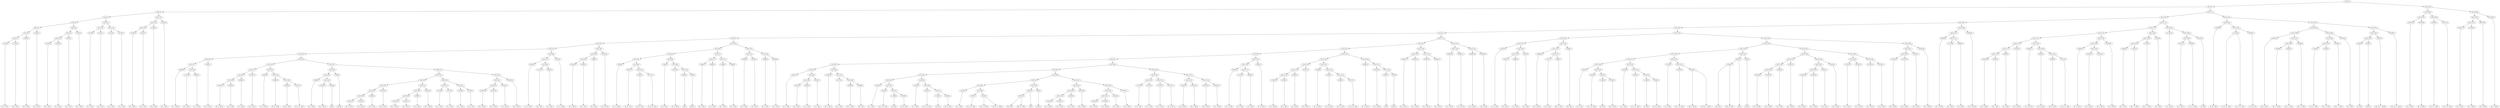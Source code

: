 digraph sample{
"L3182(0)"->"[D  G  B](0)"
"L3182(1)"->"[D  G  B](1)"
"L5411(7)"->"L3182(0)"
"L5411(7)"->"L3182(1)"
"L2859(0)"->"[D  E  B](0)"
"L5411(6)"->"L5411(7)"
"L5411(6)"->"L2859(0)"
"L3182(2)"->"[D  G  B](2)"
"L5411(5)"->"L5411(6)"
"L5411(5)"->"L3182(2)"
"L3182(3)"->"[D  G  B](3)"
"L3182(4)"->"[D  G  B](4)"
"L5411(10)"->"L3182(3)"
"L5411(10)"->"L3182(4)"
"L2859(1)"->"[D  E  B](1)"
"L5411(9)"->"L5411(10)"
"L5411(9)"->"L2859(1)"
"L3182(5)"->"[D  G  B](5)"
"L5411(8)"->"L5411(9)"
"L5411(8)"->"L3182(5)"
"L5411(4)"->"L5411(5)"
"L5411(4)"->"L5411(8)"
"L2279(0)"->"[C  E  G](0)"
"L2279(1)"->"[C  E  G](1)"
"L5411(12)"->"L2279(0)"
"L5411(12)"->"L2279(1)"
"L2279(2)"->"[C  E  G](2)"
"L2279(3)"->"[C  E  G](3)"
"L5411(13)"->"L2279(2)"
"L5411(13)"->"L2279(3)"
"L5411(11)"->"L5411(12)"
"L5411(11)"->"L5411(13)"
"L5411(3)"->"L5411(4)"
"L5411(3)"->"L5411(11)"
"L3182(6)"->"[D  G  B](6)"
"L3182(7)"->"[D  G  B](7)"
"L5411(16)"->"L3182(6)"
"L5411(16)"->"L3182(7)"
"L3182(8)"->"[D  G  B](8)"
"L5411(15)"->"L5411(16)"
"L5411(15)"->"L3182(8)"
"L3182(9)"->"[D  G  B](9)"
"L5411(14)"->"L5411(15)"
"L5411(14)"->"L3182(9)"
"L5411(2)"->"L5411(3)"
"L5411(2)"->"L5411(14)"
"L4394(0)"->"[C  D  Fis](0)"
"L-1479(0)"->"[D  A  B](0)"
"L4888(0)"->"[C  A  B](0)"
"L5411(28)"->"L-1479(0)"
"L5411(28)"->"L4888(0)"
"L5411(27)"->"L4394(0)"
"L5411(27)"->"L5411(28)"
"L4394(1)"->"[C  D  Fis](1)"
"L5411(26)"->"L5411(27)"
"L5411(26)"->"L4394(1)"
"L3182(10)"->"[D  G  B](10)"
"L3562(0)"->"[D  G  A](0)"
"L5411(33)"->"L3182(10)"
"L5411(33)"->"L3562(0)"
"L4089(0)"->"[G  A  B](0)"
"L5411(32)"->"L5411(33)"
"L5411(32)"->"L4089(0)"
"L3182(11)"->"[D  G  B](11)"
"L5411(31)"->"L5411(32)"
"L5411(31)"->"L3182(11)"
"L4394(2)"->"[C  D  Fis](2)"
"L4683(0)"->"[D  Fis  G](0)"
"L4009(0)"->"[D  Fis  A](0)"
"L3217(0)"->"[C  D  Fis  A](0)"
"L5411(36)"->"L4009(0)"
"L5411(36)"->"L3217(0)"
"L5411(35)"->"L4683(0)"
"L5411(35)"->"L5411(36)"
"L5411(34)"->"L4394(2)"
"L5411(34)"->"L5411(35)"
"L5411(30)"->"L5411(31)"
"L5411(30)"->"L5411(34)"
"L2960(0)"->"[E  G  B](0)"
"L3182(12)"->"[D  G  B](12)"
"L2884(0)"->"[G](0)"
"L5411(40)"->"L3182(12)"
"L5411(40)"->"L2884(0)"
"L5411(39)"->"L2960(0)"
"L5411(39)"->"L5411(40)"
"L826(0)"->"[rest](0)"
"L5411(38)"->"L5411(39)"
"L5411(38)"->"L826(0)"
"L3182(13)"->"[D  G  B](13)"
"L3182(14)"->"[D  G  B](14)"
"L5411(46)"->"L3182(13)"
"L5411(46)"->"L3182(14)"
"L2859(2)"->"[D  E  B](2)"
"L5411(45)"->"L5411(46)"
"L5411(45)"->"L2859(2)"
"L3182(15)"->"[D  G  B](15)"
"L5411(44)"->"L5411(45)"
"L5411(44)"->"L3182(15)"
"L3182(16)"->"[D  G  B](16)"
"L3182(17)"->"[D  G  B](17)"
"L5411(49)"->"L3182(16)"
"L5411(49)"->"L3182(17)"
"L2859(3)"->"[D  E  B](3)"
"L5411(48)"->"L5411(49)"
"L5411(48)"->"L2859(3)"
"L3182(18)"->"[D  G  B](18)"
"L5411(47)"->"L5411(48)"
"L5411(47)"->"L3182(18)"
"L5411(43)"->"L5411(44)"
"L5411(43)"->"L5411(47)"
"L2279(4)"->"[C  E  G](4)"
"L2279(5)"->"[C  E  G](5)"
"L5411(51)"->"L2279(4)"
"L5411(51)"->"L2279(5)"
"L2279(6)"->"[C  E  G](6)"
"L2279(7)"->"[C  E  G](7)"
"L5411(52)"->"L2279(6)"
"L5411(52)"->"L2279(7)"
"L5411(50)"->"L5411(51)"
"L5411(50)"->"L5411(52)"
"L5411(42)"->"L5411(43)"
"L5411(42)"->"L5411(50)"
"L3182(19)"->"[D  G  B](19)"
"L3182(20)"->"[D  G  B](20)"
"L5411(55)"->"L3182(19)"
"L5411(55)"->"L3182(20)"
"L3182(21)"->"[D  G  B](21)"
"L5411(54)"->"L5411(55)"
"L5411(54)"->"L3182(21)"
"L3182(22)"->"[D  G  B](22)"
"L5411(53)"->"L5411(54)"
"L5411(53)"->"L3182(22)"
"L5411(41)"->"L5411(42)"
"L5411(41)"->"L5411(53)"
"L5411(37)"->"L5411(38)"
"L5411(37)"->"L5411(41)"
"L5411(29)"->"L5411(30)"
"L5411(29)"->"L5411(37)"
"L5411(25)"->"L5411(26)"
"L5411(25)"->"L5411(29)"
"L4394(3)"->"[C  D  Fis](3)"
"L-1479(1)"->"[D  A  B](1)"
"L4888(1)"->"[C  A  B](1)"
"L5411(58)"->"L-1479(1)"
"L5411(58)"->"L4888(1)"
"L5411(57)"->"L4394(3)"
"L5411(57)"->"L5411(58)"
"L4394(4)"->"[C  D  Fis](4)"
"L5411(56)"->"L5411(57)"
"L5411(56)"->"L4394(4)"
"L5411(24)"->"L5411(25)"
"L5411(24)"->"L5411(56)"
"L3182(23)"->"[D  G  B](23)"
"L3562(1)"->"[D  G  A](1)"
"L5411(61)"->"L3182(23)"
"L5411(61)"->"L3562(1)"
"L4089(1)"->"[G  A  B](1)"
"L5411(60)"->"L5411(61)"
"L5411(60)"->"L4089(1)"
"L3182(24)"->"[D  G  B](24)"
"L5411(59)"->"L5411(60)"
"L5411(59)"->"L3182(24)"
"L5411(23)"->"L5411(24)"
"L5411(23)"->"L5411(59)"
"L4394(5)"->"[C  D  Fis](5)"
"L4683(1)"->"[D  Fis  G](1)"
"L4009(1)"->"[D  Fis  A](1)"
"L3217(1)"->"[C  D  Fis  A](1)"
"L5411(67)"->"L4009(1)"
"L5411(67)"->"L3217(1)"
"L5411(66)"->"L4683(1)"
"L5411(66)"->"L5411(67)"
"L5411(65)"->"L4394(5)"
"L5411(65)"->"L5411(66)"
"L2960(1)"->"[E  G  B](1)"
"L3182(25)"->"[D  G  B](25)"
"L2884(1)"->"[G](1)"
"L826(1)"->"[rest](1)"
"L5411(70)"->"L2884(1)"
"L5411(70)"->"L826(1)"
"L5411(69)"->"L3182(25)"
"L5411(69)"->"L5411(70)"
"L5411(68)"->"L2960(1)"
"L5411(68)"->"L5411(69)"
"L5411(64)"->"L5411(65)"
"L5411(64)"->"L5411(68)"
"L2960(2)"->"[E  G  B](2)"
"L2960(3)"->"[E  G  B](3)"
"L5411(72)"->"L2960(2)"
"L5411(72)"->"L2960(3)"
"L2960(4)"->"[E  G  B](4)"
"L2960(5)"->"[E  G  B](5)"
"L5411(73)"->"L2960(4)"
"L5411(73)"->"L2960(5)"
"L5411(71)"->"L5411(72)"
"L5411(71)"->"L5411(73)"
"L5411(63)"->"L5411(64)"
"L5411(63)"->"L5411(71)"
"L2960(6)"->"[E  G  B](6)"
"L2960(7)"->"[E  G  B](7)"
"L5411(75)"->"L2960(6)"
"L5411(75)"->"L2960(7)"
"L2960(8)"->"[E  G  B](8)"
"L2960(9)"->"[E  G  B](9)"
"L5411(76)"->"L2960(8)"
"L5411(76)"->"L2960(9)"
"L5411(74)"->"L5411(75)"
"L5411(74)"->"L5411(76)"
"L5411(62)"->"L5411(63)"
"L5411(62)"->"L5411(74)"
"L5411(22)"->"L5411(23)"
"L5411(22)"->"L5411(62)"
"L1619(0)"->"[C  E  A](0)"
"L4910(0)"->"[E  A  B](0)"
"L4888(2)"->"[C  A  B](2)"
"L5411(85)"->"L4910(0)"
"L5411(85)"->"L4888(2)"
"L1619(1)"->"[C  E  A](1)"
"L5411(84)"->"L5411(85)"
"L5411(84)"->"L1619(1)"
"L5411(83)"->"L1619(0)"
"L5411(83)"->"L5411(84)"
"L2960(10)"->"[E  G  B](10)"
"L2277(0)"->"[E  G  A](0)"
"L4586(0)"->"[Fis  G  B](0)"
"L4099(0)"->"[Dis  E](0)"
"L5411(88)"->"L4586(0)"
"L5411(88)"->"L4099(0)"
"L5411(87)"->"L2277(0)"
"L5411(87)"->"L5411(88)"
"L5411(86)"->"L2960(10)"
"L5411(86)"->"L5411(87)"
"L5411(82)"->"L5411(83)"
"L5411(82)"->"L5411(86)"
"L1619(2)"->"[C  E  A](2)"
"L5353(0)"->"[C  E  Fis  A](0)"
"L-1499(0)"->"[E  B](0)"
"L5208(0)"->"[E  Fis  B](0)"
"L5347(0)"->"L-1499(0)"
"L5347(0)"->"L5208(0)"
"L5411(93)"->"L5353(0)"
"L5411(93)"->"L5347(0)"
"L5411(92)"->"L1619(2)"
"L5411(92)"->"L5411(93)"
"L1619(3)"->"[C  E  A](3)"
"L5353(1)"->"[C  E  Fis  A](1)"
"L-1499(1)"->"[E  B](1)"
"L5208(1)"->"[E  Fis  B](1)"
"L5347(1)"->"L-1499(1)"
"L5347(1)"->"L5208(1)"
"L5411(95)"->"L5353(1)"
"L5411(95)"->"L5347(1)"
"L5411(94)"->"L1619(3)"
"L5411(94)"->"L5411(95)"
"L5411(91)"->"L5411(92)"
"L5411(91)"->"L5411(94)"
"L1619(4)"->"[C  E  A](4)"
"L5353(2)"->"[C  E  Fis  A](2)"
"L5168(0)"->"[Cis  E  Ais](0)"
"L5168(0)"->"[E  Fis  G  Ais](0)"
"L5411(99)"->"L5353(2)"
"L5411(99)"->"L5168(0)"
"L5411(98)"->"L1619(4)"
"L5411(98)"->"L5411(99)"
"L5344(0)"->"[Dis  B](0)"
"L5344(0)"->"[Dis  Fis  B](0)"
"L5381(0)"->"L5344(0)"
"L5381(0)"->"[B](0)"
"L826(2)"->"[rest](2)"
"L5411(100)"->"L5381(0)"
"L5411(100)"->"L826(2)"
"L5411(97)"->"L5411(98)"
"L5411(97)"->"L5411(100)"
"L3182(26)"->"[D  G  B](26)"
"L3182(27)"->"[D  G  B](27)"
"L5411(104)"->"L3182(26)"
"L5411(104)"->"L3182(27)"
"L2859(4)"->"[D  E  B](4)"
"L5411(103)"->"L5411(104)"
"L5411(103)"->"L2859(4)"
"L3182(28)"->"[D  G  B](28)"
"L5411(102)"->"L5411(103)"
"L5411(102)"->"L3182(28)"
"L3182(29)"->"[D  G  B](29)"
"L3182(30)"->"[D  G  B](30)"
"L5411(107)"->"L3182(29)"
"L5411(107)"->"L3182(30)"
"L2859(5)"->"[D  E  B](5)"
"L5411(106)"->"L5411(107)"
"L5411(106)"->"L2859(5)"
"L3182(31)"->"[D  G  B](31)"
"L5411(105)"->"L5411(106)"
"L5411(105)"->"L3182(31)"
"L5411(101)"->"L5411(102)"
"L5411(101)"->"L5411(105)"
"L5411(96)"->"L5411(97)"
"L5411(96)"->"L5411(101)"
"L5411(90)"->"L5411(91)"
"L5411(90)"->"L5411(96)"
"L2279(8)"->"[C  E  G](8)"
"L2279(9)"->"[C  E  G](9)"
"L5411(110)"->"L2279(8)"
"L5411(110)"->"L2279(9)"
"L2279(10)"->"[C  E  G](10)"
"L2279(11)"->"[C  E  G](11)"
"L5411(111)"->"L2279(10)"
"L5411(111)"->"L2279(11)"
"L5411(109)"->"L5411(110)"
"L5411(109)"->"L5411(111)"
"L3182(32)"->"[D  G  B](32)"
"L3182(33)"->"[D  G  B](33)"
"L5411(113)"->"L3182(32)"
"L5411(113)"->"L3182(33)"
"L3182(34)"->"[D  G  B](34)"
"L3182(35)"->"[D  G  B](35)"
"L5411(114)"->"L3182(34)"
"L5411(114)"->"L3182(35)"
"L5411(112)"->"L5411(113)"
"L5411(112)"->"L5411(114)"
"L5411(108)"->"L5411(109)"
"L5411(108)"->"L5411(112)"
"L5411(89)"->"L5411(90)"
"L5411(89)"->"L5411(108)"
"L5411(81)"->"L5411(82)"
"L5411(81)"->"L5411(89)"
"L4394(6)"->"[C  D  Fis](6)"
"L-1479(2)"->"[D  A  B](2)"
"L4888(3)"->"[C  A  B](3)"
"L5411(117)"->"L-1479(2)"
"L5411(117)"->"L4888(3)"
"L5411(116)"->"L4394(6)"
"L5411(116)"->"L5411(117)"
"L4394(7)"->"[C  D  Fis](7)"
"L5411(115)"->"L5411(116)"
"L5411(115)"->"L4394(7)"
"L5411(80)"->"L5411(81)"
"L5411(80)"->"L5411(115)"
"L3182(36)"->"[D  G  B](36)"
"L3562(2)"->"[D  G  A](2)"
"L5411(122)"->"L3182(36)"
"L5411(122)"->"L3562(2)"
"L4089(2)"->"[G  A  B](2)"
"L5411(121)"->"L5411(122)"
"L5411(121)"->"L4089(2)"
"L3182(37)"->"[D  G  B](37)"
"L5411(120)"->"L5411(121)"
"L5411(120)"->"L3182(37)"
"L4394(8)"->"[C  D  Fis](8)"
"L4683(2)"->"[D  Fis  G](2)"
"L4009(2)"->"[D  Fis  A](2)"
"L3217(2)"->"[C  D  Fis  A](2)"
"L5411(125)"->"L4009(2)"
"L5411(125)"->"L3217(2)"
"L5411(124)"->"L4683(2)"
"L5411(124)"->"L5411(125)"
"L5411(123)"->"L4394(8)"
"L5411(123)"->"L5411(124)"
"L5411(119)"->"L5411(120)"
"L5411(119)"->"L5411(123)"
"L2960(11)"->"[E  G  B](11)"
"L3182(38)"->"[D  G  B](38)"
"L2884(2)"->"[G](2)"
"L826(3)"->"[rest](3)"
"L5411(128)"->"L2884(2)"
"L5411(128)"->"L826(3)"
"L5411(127)"->"L3182(38)"
"L5411(127)"->"L5411(128)"
"L5411(126)"->"L2960(11)"
"L5411(126)"->"L5411(127)"
"L5411(118)"->"L5411(119)"
"L5411(118)"->"L5411(126)"
"L5411(79)"->"L5411(80)"
"L5411(79)"->"L5411(118)"
"L2960(12)"->"[E  G  B](12)"
"L2960(13)"->"[E  G  B](13)"
"L5411(130)"->"L2960(12)"
"L5411(130)"->"L2960(13)"
"L2960(14)"->"[E  G  B](14)"
"L2960(15)"->"[E  G  B](15)"
"L5411(131)"->"L2960(14)"
"L5411(131)"->"L2960(15)"
"L5411(129)"->"L5411(130)"
"L5411(129)"->"L5411(131)"
"L5411(78)"->"L5411(79)"
"L5411(78)"->"L5411(129)"
"L2960(16)"->"[E  G  B](16)"
"L2960(17)"->"[E  G  B](17)"
"L5411(133)"->"L2960(16)"
"L5411(133)"->"L2960(17)"
"L2960(18)"->"[E  G  B](18)"
"L2960(19)"->"[E  G  B](19)"
"L5411(134)"->"L2960(18)"
"L5411(134)"->"L2960(19)"
"L5411(132)"->"L5411(133)"
"L5411(132)"->"L5411(134)"
"L5411(77)"->"L5411(78)"
"L5411(77)"->"L5411(132)"
"L5411(21)"->"L5411(22)"
"L5411(21)"->"L5411(77)"
"L1619(5)"->"[C  E  A](5)"
"L4910(1)"->"[E  A  B](1)"
"L4888(4)"->"[C  A  B](4)"
"L5411(139)"->"L4910(1)"
"L5411(139)"->"L4888(4)"
"L1619(6)"->"[C  E  A](6)"
"L5411(138)"->"L5411(139)"
"L5411(138)"->"L1619(6)"
"L5411(137)"->"L1619(5)"
"L5411(137)"->"L5411(138)"
"L2960(20)"->"[E  G  B](20)"
"L2277(1)"->"[E  G  A](1)"
"L4586(1)"->"[Fis  G  B](1)"
"L5411(142)"->"L2277(1)"
"L5411(142)"->"L4586(1)"
"L5411(141)"->"L2960(20)"
"L5411(141)"->"L5411(142)"
"L4099(1)"->"[Dis  E](1)"
"L5411(140)"->"L5411(141)"
"L5411(140)"->"L4099(1)"
"L5411(136)"->"L5411(137)"
"L5411(136)"->"L5411(140)"
"L1619(7)"->"[C  E  A](7)"
"L5353(3)"->"[C  E  Fis  A](3)"
"L-1499(2)"->"[E  B](2)"
"L5208(2)"->"[E  Fis  B](2)"
"L5347(2)"->"L-1499(2)"
"L5347(2)"->"L5208(2)"
"L5411(149)"->"L5353(3)"
"L5411(149)"->"L5347(2)"
"L5411(148)"->"L1619(7)"
"L5411(148)"->"L5411(149)"
"L1619(8)"->"[C  E  A](8)"
"L5353(4)"->"[C  E  Fis  A](4)"
"L-1499(3)"->"[E  B](3)"
"L5208(3)"->"[E  Fis  B](3)"
"L5347(3)"->"L-1499(3)"
"L5347(3)"->"L5208(3)"
"L5411(151)"->"L5353(4)"
"L5411(151)"->"L5347(3)"
"L5411(150)"->"L1619(8)"
"L5411(150)"->"L5411(151)"
"L5411(147)"->"L5411(148)"
"L5411(147)"->"L5411(150)"
"L1619(9)"->"[C  E  A](9)"
"L5353(5)"->"[C  E  Fis  A](5)"
"L5168(1)"->"[Cis  E  Ais](1)"
"L5168(1)"->"[E  Fis  G  Ais](1)"
"L5411(153)"->"L5353(5)"
"L5411(153)"->"L5168(1)"
"L5411(152)"->"L1619(9)"
"L5411(152)"->"L5411(153)"
"L5411(146)"->"L5411(147)"
"L5411(146)"->"L5411(152)"
"L5344(1)"->"[Dis  B](1)"
"L5344(1)"->"[Dis  Fis  B](1)"
"L5381(1)"->"L5344(1)"
"L5381(1)"->"[B](1)"
"L826(4)"->"[rest](4)"
"L5411(154)"->"L5381(1)"
"L5411(154)"->"L826(4)"
"L5411(145)"->"L5411(146)"
"L5411(145)"->"L5411(154)"
"L3182(39)"->"[D  G  B](39)"
"L3182(40)"->"[D  G  B](40)"
"L5411(159)"->"L3182(39)"
"L5411(159)"->"L3182(40)"
"L2859(6)"->"[D  E  B](6)"
"L5411(158)"->"L5411(159)"
"L5411(158)"->"L2859(6)"
"L3182(41)"->"[D  G  B](41)"
"L5411(157)"->"L5411(158)"
"L5411(157)"->"L3182(41)"
"L3182(42)"->"[D  G  B](42)"
"L3182(43)"->"[D  G  B](43)"
"L5411(162)"->"L3182(42)"
"L5411(162)"->"L3182(43)"
"L2859(7)"->"[D  E  B](7)"
"L5411(161)"->"L5411(162)"
"L5411(161)"->"L2859(7)"
"L3182(44)"->"[D  G  B](44)"
"L5411(160)"->"L5411(161)"
"L5411(160)"->"L3182(44)"
"L5411(156)"->"L5411(157)"
"L5411(156)"->"L5411(160)"
"L2279(12)"->"[C  E  G](12)"
"L2279(13)"->"[C  E  G](13)"
"L5411(164)"->"L2279(12)"
"L5411(164)"->"L2279(13)"
"L2279(14)"->"[C  E  G](14)"
"L2279(15)"->"[C  E  G](15)"
"L5411(165)"->"L2279(14)"
"L5411(165)"->"L2279(15)"
"L5411(163)"->"L5411(164)"
"L5411(163)"->"L5411(165)"
"L5411(155)"->"L5411(156)"
"L5411(155)"->"L5411(163)"
"L5411(144)"->"L5411(145)"
"L5411(144)"->"L5411(155)"
"L3182(45)"->"[D  G  B](45)"
"L3182(46)"->"[D  G  B](46)"
"L5411(168)"->"L3182(45)"
"L5411(168)"->"L3182(46)"
"L3182(47)"->"[D  G  B](47)"
"L5411(167)"->"L5411(168)"
"L5411(167)"->"L3182(47)"
"L3182(48)"->"[D  G  B](48)"
"L5411(166)"->"L5411(167)"
"L5411(166)"->"L3182(48)"
"L5411(143)"->"L5411(144)"
"L5411(143)"->"L5411(166)"
"L5411(135)"->"L5411(136)"
"L5411(135)"->"L5411(143)"
"L5411(20)"->"L5411(21)"
"L5411(20)"->"L5411(135)"
"L4394(9)"->"[C  D  Fis](9)"
"L-1479(3)"->"[D  A  B](3)"
"L4888(5)"->"[C  A  B](5)"
"L5411(171)"->"L-1479(3)"
"L5411(171)"->"L4888(5)"
"L5411(170)"->"L4394(9)"
"L5411(170)"->"L5411(171)"
"L4394(10)"->"[C  D  Fis](10)"
"L5411(169)"->"L5411(170)"
"L5411(169)"->"L4394(10)"
"L5411(19)"->"L5411(20)"
"L5411(19)"->"L5411(169)"
"L3182(49)"->"[D  G  B](49)"
"L3562(3)"->"[D  G  A](3)"
"L5411(178)"->"L3182(49)"
"L5411(178)"->"L3562(3)"
"L4089(3)"->"[G  A  B](3)"
"L5411(177)"->"L5411(178)"
"L5411(177)"->"L4089(3)"
"L3182(50)"->"[D  G  B](50)"
"L5411(176)"->"L5411(177)"
"L5411(176)"->"L3182(50)"
"L4394(11)"->"[C  D  Fis](11)"
"L4683(3)"->"[D  Fis  G](3)"
"L4009(3)"->"[D  Fis  A](3)"
"L3217(3)"->"[C  D  Fis  A](3)"
"L5411(181)"->"L4009(3)"
"L5411(181)"->"L3217(3)"
"L5411(180)"->"L4683(3)"
"L5411(180)"->"L5411(181)"
"L5411(179)"->"L4394(11)"
"L5411(179)"->"L5411(180)"
"L5411(175)"->"L5411(176)"
"L5411(175)"->"L5411(179)"
"L2960(21)"->"[E  G  B](21)"
"L3182(51)"->"[D  G  B](51)"
"L3182(52)"->"[D  G  B](52)"
"L5411(184)"->"L3182(51)"
"L5411(184)"->"L3182(52)"
"L5411(183)"->"L2960(21)"
"L5411(183)"->"L5411(184)"
"L3182(53)"->"[D  G  B](53)"
"L5411(182)"->"L5411(183)"
"L5411(182)"->"L3182(53)"
"L5411(174)"->"L5411(175)"
"L5411(174)"->"L5411(182)"
"L3865(0)"->"[D  F  G](0)"
"L3872(0)"->"[D  F  G  B](0)"
"L5411(187)"->"L3865(0)"
"L5411(187)"->"L3872(0)"
"L4470(0)"->"[D  F  G  A](0)"
"L5411(186)"->"L5411(187)"
"L5411(186)"->"L4470(0)"
"L4304(0)"->"[D  F  B](0)"
"L5411(185)"->"L5411(186)"
"L5411(185)"->"L4304(0)"
"L5411(173)"->"L5411(174)"
"L5411(173)"->"L5411(185)"
"L2279(16)"->"[C  E  G](16)"
"L2279(17)"->"[C  E  G](17)"
"L4339(0)"->"[C  D  E  G](0)"
"L5411(190)"->"L2279(17)"
"L5411(190)"->"L4339(0)"
"L4522(0)"->"[C  E](0)"
"L5411(189)"->"L5411(190)"
"L5411(189)"->"L4522(0)"
"L5411(188)"->"L2279(16)"
"L5411(188)"->"L5411(189)"
"L5411(172)"->"L5411(173)"
"L5411(172)"->"L5411(188)"
"L5411(18)"->"L5411(19)"
"L5411(18)"->"L5411(172)"
"L5198(0)"->"[C  Dis  G](0)"
"L-1545(0)"->"[C  D  Dis  G](0)"
"L-1545(0)"->"[C  D  Dis  G](1)"
"L5198(1)"->"[C  Dis  G](1)"
"L5411(193)"->"L-1545(0)"
"L5411(193)"->"L5198(1)"
"L5411(192)"->"L5198(0)"
"L5411(192)"->"L5411(193)"
"L3182(54)"->"[D  G  B](54)"
"L4596(0)"->"[D  G  A  B](0)"
"L4596(1)"->"[D  G  A  B](1)"
"L5411(198)"->"L4596(0)"
"L5411(198)"->"L4596(1)"
"L2639(0)"->"[D  E  G  B](0)"
"L5411(197)"->"L5411(198)"
"L5411(197)"->"L2639(0)"
"L5411(196)"->"L3182(54)"
"L5411(196)"->"L5411(197)"
"L1905(0)"->"[C  D  G  B](0)"
"L4596(2)"->"[D  G  A  B](2)"
"L5411(201)"->"L1905(0)"
"L5411(201)"->"L4596(2)"
"L2639(1)"->"[D  E  G  B](1)"
"L5411(200)"->"L5411(201)"
"L5411(200)"->"L2639(1)"
"L1945(0)"->"[C  D  B](0)"
"L5411(199)"->"L5411(200)"
"L5411(199)"->"L1945(0)"
"L5411(195)"->"L5411(196)"
"L5411(195)"->"L5411(199)"
"L2442(0)"->"[G  B](0)"
"L826(5)"->"[rest](5)"
"L5411(204)"->"L2442(0)"
"L5411(204)"->"L826(5)"
"L4288(0)"->"[Cis  Dis  G  Ais](0)"
"L5411(203)"->"L5411(204)"
"L5411(203)"->"L4288(0)"
"L4288(1)"->"[Cis  Dis  G  Ais](1)"
"L5411(202)"->"L5411(203)"
"L5411(202)"->"L4288(1)"
"L5411(194)"->"L5411(195)"
"L5411(194)"->"L5411(202)"
"L5411(191)"->"L5411(192)"
"L5411(191)"->"L5411(194)"
"L5411(17)"->"L5411(18)"
"L5411(17)"->"L5411(191)"
"L5411(1)"->"L5411(2)"
"L5411(1)"->"L5411(17)"
"L3182(55)"->"[D  G  B](55)"
"L3182(56)"->"[D  G  B](56)"
"L5411(207)"->"L3182(55)"
"L5411(207)"->"L3182(56)"
"L3543(0)"->"[C  D  Fis  B](0)"
"L3217(4)"->"[C  D  Fis  A](4)"
"L5411(208)"->"L3543(0)"
"L5411(208)"->"L3217(4)"
"L5411(206)"->"L5411(207)"
"L5411(206)"->"L5411(208)"
"L3182(57)"->"[D  G  B](57)"
"L3182(58)"->"[D  G  B](58)"
"L5411(211)"->"L3182(57)"
"L5411(211)"->"L3182(58)"
"L3182(59)"->"[D  G  B](59)"
"L5411(210)"->"L5411(211)"
"L5411(210)"->"L3182(59)"
"L3182(60)"->"[D  G  B](60)"
"L5411(209)"->"L5411(210)"
"L5411(209)"->"L3182(60)"
"L5411(205)"->"L5411(206)"
"L5411(205)"->"L5411(209)"
"L5411(0)"->"L5411(1)"
"L5411(0)"->"L5411(205)"
{rank = min; "L5411(0)"}
{rank = same; "L5411(1)"; "L5411(205)";}
{rank = same; "L5411(2)"; "L5411(17)"; "L5411(206)"; "L5411(209)";}
{rank = same; "L5411(3)"; "L5411(14)"; "L5411(18)"; "L5411(191)"; "L5411(207)"; "L5411(208)"; "L5411(210)"; "L3182(60)";}
{rank = same; "L5411(4)"; "L5411(11)"; "L5411(15)"; "L3182(9)"; "L5411(19)"; "L5411(172)"; "L5411(192)"; "L5411(194)"; "L3182(55)"; "L3182(56)"; "L3543(0)"; "L3217(4)"; "L5411(211)"; "L3182(59)";}
{rank = same; "L5411(5)"; "L5411(8)"; "L5411(12)"; "L5411(13)"; "L5411(16)"; "L3182(8)"; "L5411(20)"; "L5411(169)"; "L5411(173)"; "L5411(188)"; "L5198(0)"; "L5411(193)"; "L5411(195)"; "L5411(202)"; "L3182(57)"; "L3182(58)";}
{rank = same; "L5411(6)"; "L3182(2)"; "L5411(9)"; "L3182(5)"; "L2279(0)"; "L2279(1)"; "L2279(2)"; "L2279(3)"; "L3182(6)"; "L3182(7)"; "L5411(21)"; "L5411(135)"; "L5411(170)"; "L4394(10)"; "L5411(174)"; "L5411(185)"; "L2279(16)"; "L5411(189)"; "L-1545(0)"; "L5198(1)"; "L5411(196)"; "L5411(199)"; "L5411(203)"; "L4288(1)";}
{rank = same; "L5411(7)"; "L2859(0)"; "L5411(10)"; "L2859(1)"; "L5411(22)"; "L5411(77)"; "L5411(136)"; "L5411(143)"; "L4394(9)"; "L5411(171)"; "L5411(175)"; "L5411(182)"; "L5411(186)"; "L4304(0)"; "L5411(190)"; "L4522(0)"; "L3182(54)"; "L5411(197)"; "L5411(200)"; "L1945(0)"; "L5411(204)"; "L4288(0)";}
{rank = same; "L3182(0)"; "L3182(1)"; "L3182(3)"; "L3182(4)"; "L5411(23)"; "L5411(62)"; "L5411(78)"; "L5411(132)"; "L5411(137)"; "L5411(140)"; "L5411(144)"; "L5411(166)"; "L-1479(3)"; "L4888(5)"; "L5411(176)"; "L5411(179)"; "L5411(183)"; "L3182(53)"; "L5411(187)"; "L4470(0)"; "L2279(17)"; "L4339(0)"; "L5411(198)"; "L2639(0)"; "L5411(201)"; "L2639(1)"; "L2442(0)"; "L826(5)";}
{rank = same; "L5411(24)"; "L5411(59)"; "L5411(63)"; "L5411(74)"; "L5411(79)"; "L5411(129)"; "L5411(133)"; "L5411(134)"; "L1619(5)"; "L5411(138)"; "L5411(141)"; "L4099(1)"; "L5411(145)"; "L5411(155)"; "L5411(167)"; "L3182(48)"; "L5411(177)"; "L3182(50)"; "L4394(11)"; "L5411(180)"; "L2960(21)"; "L5411(184)"; "L3865(0)"; "L3872(0)"; "L4596(0)"; "L4596(1)"; "L1905(0)"; "L4596(2)";}
{rank = same; "L5411(25)"; "L5411(56)"; "L5411(60)"; "L3182(24)"; "L5411(64)"; "L5411(71)"; "L5411(75)"; "L5411(76)"; "L5411(80)"; "L5411(118)"; "L5411(130)"; "L5411(131)"; "L2960(16)"; "L2960(17)"; "L2960(18)"; "L2960(19)"; "L5411(139)"; "L1619(6)"; "L2960(20)"; "L5411(142)"; "L5411(146)"; "L5411(154)"; "L5411(156)"; "L5411(163)"; "L5411(168)"; "L3182(47)"; "L5411(178)"; "L4089(3)"; "L4683(3)"; "L5411(181)"; "L3182(51)"; "L3182(52)";}
{rank = same; "L5411(26)"; "L5411(29)"; "L5411(57)"; "L4394(4)"; "L5411(61)"; "L4089(1)"; "L5411(65)"; "L5411(68)"; "L5411(72)"; "L5411(73)"; "L2960(6)"; "L2960(7)"; "L2960(8)"; "L2960(9)"; "L5411(81)"; "L5411(115)"; "L5411(119)"; "L5411(126)"; "L2960(12)"; "L2960(13)"; "L2960(14)"; "L2960(15)"; "L4910(1)"; "L4888(4)"; "L2277(1)"; "L4586(1)"; "L5411(147)"; "L5411(152)"; "L5381(1)"; "L826(4)"; "L5411(157)"; "L5411(160)"; "L5411(164)"; "L5411(165)"; "L3182(45)"; "L3182(46)"; "L3182(49)"; "L3562(3)"; "L4009(3)"; "L3217(3)";}
{rank = same; "L5411(27)"; "L4394(1)"; "L5411(30)"; "L5411(37)"; "L4394(3)"; "L5411(58)"; "L3182(23)"; "L3562(1)"; "L4394(5)"; "L5411(66)"; "L2960(1)"; "L5411(69)"; "L2960(2)"; "L2960(3)"; "L2960(4)"; "L2960(5)"; "L5411(82)"; "L5411(89)"; "L5411(116)"; "L4394(7)"; "L5411(120)"; "L5411(123)"; "L2960(11)"; "L5411(127)"; "L5411(148)"; "L5411(150)"; "L1619(9)"; "L5411(153)"; "L5344(1)"; "L5411(158)"; "L3182(41)"; "L5411(161)"; "L3182(44)"; "L2279(12)"; "L2279(13)"; "L2279(14)"; "L2279(15)";}
{rank = same; "L4394(0)"; "L5411(28)"; "L5411(31)"; "L5411(34)"; "L5411(38)"; "L5411(41)"; "L-1479(1)"; "L4888(1)"; "L4683(1)"; "L5411(67)"; "L3182(25)"; "L5411(70)"; "L5411(83)"; "L5411(86)"; "L5411(90)"; "L5411(108)"; "L4394(6)"; "L5411(117)"; "L5411(121)"; "L3182(37)"; "L4394(8)"; "L5411(124)"; "L3182(38)"; "L5411(128)"; "L1619(7)"; "L5411(149)"; "L1619(8)"; "L5411(151)"; "L5353(5)"; "L5168(1)"; "L5411(159)"; "L2859(6)"; "L5411(162)"; "L2859(7)";}
{rank = same; "L-1479(0)"; "L4888(0)"; "L5411(32)"; "L3182(11)"; "L4394(2)"; "L5411(35)"; "L5411(39)"; "L826(0)"; "L5411(42)"; "L5411(53)"; "L4009(1)"; "L3217(1)"; "L2884(1)"; "L826(1)"; "L1619(0)"; "L5411(84)"; "L2960(10)"; "L5411(87)"; "L5411(91)"; "L5411(96)"; "L5411(109)"; "L5411(112)"; "L-1479(2)"; "L4888(3)"; "L5411(122)"; "L4089(2)"; "L4683(2)"; "L5411(125)"; "L2884(2)"; "L826(3)"; "L5353(3)"; "L5347(2)"; "L5353(4)"; "L5347(3)"; "L3182(39)"; "L3182(40)"; "L3182(42)"; "L3182(43)";}
{rank = same; "L5411(33)"; "L4089(0)"; "L4683(0)"; "L5411(36)"; "L2960(0)"; "L5411(40)"; "L5411(43)"; "L5411(50)"; "L5411(54)"; "L3182(22)"; "L5411(85)"; "L1619(1)"; "L2277(0)"; "L5411(88)"; "L5411(92)"; "L5411(94)"; "L5411(97)"; "L5411(101)"; "L5411(110)"; "L5411(111)"; "L5411(113)"; "L5411(114)"; "L3182(36)"; "L3562(2)"; "L4009(2)"; "L3217(2)"; "L-1499(2)"; "L5208(2)"; "L-1499(3)"; "L5208(3)";}
{rank = same; "L3182(10)"; "L3562(0)"; "L4009(0)"; "L3217(0)"; "L3182(12)"; "L2884(0)"; "L5411(44)"; "L5411(47)"; "L5411(51)"; "L5411(52)"; "L5411(55)"; "L3182(21)"; "L4910(0)"; "L4888(2)"; "L4586(0)"; "L4099(0)"; "L1619(2)"; "L5411(93)"; "L1619(3)"; "L5411(95)"; "L5411(98)"; "L5411(100)"; "L5411(102)"; "L5411(105)"; "L2279(8)"; "L2279(9)"; "L2279(10)"; "L2279(11)"; "L3182(32)"; "L3182(33)"; "L3182(34)"; "L3182(35)";}
{rank = same; "L5411(45)"; "L3182(15)"; "L5411(48)"; "L3182(18)"; "L2279(4)"; "L2279(5)"; "L2279(6)"; "L2279(7)"; "L3182(19)"; "L3182(20)"; "L5353(0)"; "L5347(0)"; "L5353(1)"; "L5347(1)"; "L1619(4)"; "L5411(99)"; "L5381(0)"; "L826(2)"; "L5411(103)"; "L3182(28)"; "L5411(106)"; "L3182(31)";}
{rank = same; "L5411(46)"; "L2859(2)"; "L5411(49)"; "L2859(3)"; "L-1499(0)"; "L5208(0)"; "L-1499(1)"; "L5208(1)"; "L5353(2)"; "L5168(0)"; "L5344(0)"; "L5411(104)"; "L2859(4)"; "L5411(107)"; "L2859(5)";}
{rank = same; "L3182(13)"; "L3182(14)"; "L3182(16)"; "L3182(17)"; "L3182(26)"; "L3182(27)"; "L3182(29)"; "L3182(30)";}
{rank = max; "[B](0)"; "[B](1)"; "[C  A  B](0)"; "[C  A  B](1)"; "[C  A  B](2)"; "[C  A  B](3)"; "[C  A  B](4)"; "[C  A  B](5)"; "[C  D  B](0)"; "[C  D  Dis  G](0)"; "[C  D  Dis  G](1)"; "[C  D  E  G](0)"; "[C  D  Fis  A](0)"; "[C  D  Fis  A](1)"; "[C  D  Fis  A](2)"; "[C  D  Fis  A](3)"; "[C  D  Fis  A](4)"; "[C  D  Fis  B](0)"; "[C  D  Fis](0)"; "[C  D  Fis](1)"; "[C  D  Fis](10)"; "[C  D  Fis](11)"; "[C  D  Fis](2)"; "[C  D  Fis](3)"; "[C  D  Fis](4)"; "[C  D  Fis](5)"; "[C  D  Fis](6)"; "[C  D  Fis](7)"; "[C  D  Fis](8)"; "[C  D  Fis](9)"; "[C  D  G  B](0)"; "[C  Dis  G](0)"; "[C  Dis  G](1)"; "[C  E  A](0)"; "[C  E  A](1)"; "[C  E  A](2)"; "[C  E  A](3)"; "[C  E  A](4)"; "[C  E  A](5)"; "[C  E  A](6)"; "[C  E  A](7)"; "[C  E  A](8)"; "[C  E  A](9)"; "[C  E  Fis  A](0)"; "[C  E  Fis  A](1)"; "[C  E  Fis  A](2)"; "[C  E  Fis  A](3)"; "[C  E  Fis  A](4)"; "[C  E  Fis  A](5)"; "[C  E  G](0)"; "[C  E  G](1)"; "[C  E  G](10)"; "[C  E  G](11)"; "[C  E  G](12)"; "[C  E  G](13)"; "[C  E  G](14)"; "[C  E  G](15)"; "[C  E  G](16)"; "[C  E  G](17)"; "[C  E  G](2)"; "[C  E  G](3)"; "[C  E  G](4)"; "[C  E  G](5)"; "[C  E  G](6)"; "[C  E  G](7)"; "[C  E  G](8)"; "[C  E  G](9)"; "[C  E](0)"; "[Cis  Dis  G  Ais](0)"; "[Cis  Dis  G  Ais](1)"; "[Cis  E  Ais](0)"; "[Cis  E  Ais](1)"; "[D  A  B](0)"; "[D  A  B](1)"; "[D  A  B](2)"; "[D  A  B](3)"; "[D  E  B](0)"; "[D  E  B](1)"; "[D  E  B](2)"; "[D  E  B](3)"; "[D  E  B](4)"; "[D  E  B](5)"; "[D  E  B](6)"; "[D  E  B](7)"; "[D  E  G  B](0)"; "[D  E  G  B](1)"; "[D  F  B](0)"; "[D  F  G  A](0)"; "[D  F  G  B](0)"; "[D  F  G](0)"; "[D  Fis  A](0)"; "[D  Fis  A](1)"; "[D  Fis  A](2)"; "[D  Fis  A](3)"; "[D  Fis  G](0)"; "[D  Fis  G](1)"; "[D  Fis  G](2)"; "[D  Fis  G](3)"; "[D  G  A  B](0)"; "[D  G  A  B](1)"; "[D  G  A  B](2)"; "[D  G  A](0)"; "[D  G  A](1)"; "[D  G  A](2)"; "[D  G  A](3)"; "[D  G  B](0)"; "[D  G  B](1)"; "[D  G  B](10)"; "[D  G  B](11)"; "[D  G  B](12)"; "[D  G  B](13)"; "[D  G  B](14)"; "[D  G  B](15)"; "[D  G  B](16)"; "[D  G  B](17)"; "[D  G  B](18)"; "[D  G  B](19)"; "[D  G  B](2)"; "[D  G  B](20)"; "[D  G  B](21)"; "[D  G  B](22)"; "[D  G  B](23)"; "[D  G  B](24)"; "[D  G  B](25)"; "[D  G  B](26)"; "[D  G  B](27)"; "[D  G  B](28)"; "[D  G  B](29)"; "[D  G  B](3)"; "[D  G  B](30)"; "[D  G  B](31)"; "[D  G  B](32)"; "[D  G  B](33)"; "[D  G  B](34)"; "[D  G  B](35)"; "[D  G  B](36)"; "[D  G  B](37)"; "[D  G  B](38)"; "[D  G  B](39)"; "[D  G  B](4)"; "[D  G  B](40)"; "[D  G  B](41)"; "[D  G  B](42)"; "[D  G  B](43)"; "[D  G  B](44)"; "[D  G  B](45)"; "[D  G  B](46)"; "[D  G  B](47)"; "[D  G  B](48)"; "[D  G  B](49)"; "[D  G  B](5)"; "[D  G  B](50)"; "[D  G  B](51)"; "[D  G  B](52)"; "[D  G  B](53)"; "[D  G  B](54)"; "[D  G  B](55)"; "[D  G  B](56)"; "[D  G  B](57)"; "[D  G  B](58)"; "[D  G  B](59)"; "[D  G  B](6)"; "[D  G  B](60)"; "[D  G  B](7)"; "[D  G  B](8)"; "[D  G  B](9)"; "[Dis  B](0)"; "[Dis  B](1)"; "[Dis  E](0)"; "[Dis  E](1)"; "[Dis  Fis  B](0)"; "[Dis  Fis  B](1)"; "[E  A  B](0)"; "[E  A  B](1)"; "[E  B](0)"; "[E  B](1)"; "[E  B](2)"; "[E  B](3)"; "[E  Fis  B](0)"; "[E  Fis  B](1)"; "[E  Fis  B](2)"; "[E  Fis  B](3)"; "[E  Fis  G  Ais](0)"; "[E  Fis  G  Ais](1)"; "[E  G  A](0)"; "[E  G  A](1)"; "[E  G  B](0)"; "[E  G  B](1)"; "[E  G  B](10)"; "[E  G  B](11)"; "[E  G  B](12)"; "[E  G  B](13)"; "[E  G  B](14)"; "[E  G  B](15)"; "[E  G  B](16)"; "[E  G  B](17)"; "[E  G  B](18)"; "[E  G  B](19)"; "[E  G  B](2)"; "[E  G  B](20)"; "[E  G  B](21)"; "[E  G  B](3)"; "[E  G  B](4)"; "[E  G  B](5)"; "[E  G  B](6)"; "[E  G  B](7)"; "[E  G  B](8)"; "[E  G  B](9)"; "[Fis  G  B](0)"; "[Fis  G  B](1)"; "[G  A  B](0)"; "[G  A  B](1)"; "[G  A  B](2)"; "[G  A  B](3)"; "[G  B](0)"; "[G](0)"; "[G](1)"; "[G](2)"; "[rest](0)"; "[rest](1)"; "[rest](2)"; "[rest](3)"; "[rest](4)"; "[rest](5)";}
}